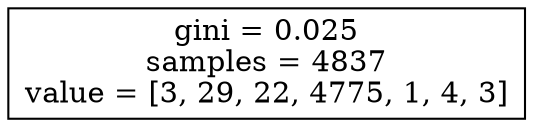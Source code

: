 digraph Tree {
node [shape=box] ;
0 [label="gini = 0.025\nsamples = 4837\nvalue = [3, 29, 22, 4775, 1, 4, 3]"] ;
}
